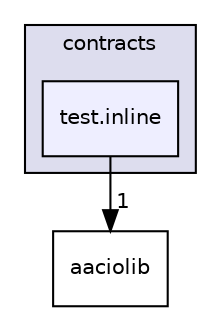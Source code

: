 digraph "contracts/test.inline" {
  compound=true
  node [ fontsize="10", fontname="Helvetica"];
  edge [ labelfontsize="10", labelfontname="Helvetica"];
  subgraph clusterdir_ae9b15dd87e066e1908bbd90e8f38627 {
    graph [ bgcolor="#ddddee", pencolor="black", label="contracts" fontname="Helvetica", fontsize="10", URL="dir_ae9b15dd87e066e1908bbd90e8f38627.html"]
  dir_60145b96facd4e3982fba7876373fb1c [shape=box, label="test.inline", style="filled", fillcolor="#eeeeff", pencolor="black", URL="dir_60145b96facd4e3982fba7876373fb1c.html"];
  }
  dir_eebd46385ac17dfe81e47e86b6b64bf0 [shape=box label="aaciolib" URL="dir_eebd46385ac17dfe81e47e86b6b64bf0.html"];
  dir_60145b96facd4e3982fba7876373fb1c->dir_eebd46385ac17dfe81e47e86b6b64bf0 [headlabel="1", labeldistance=1.5 headhref="dir_001639_000015.html"];
}
